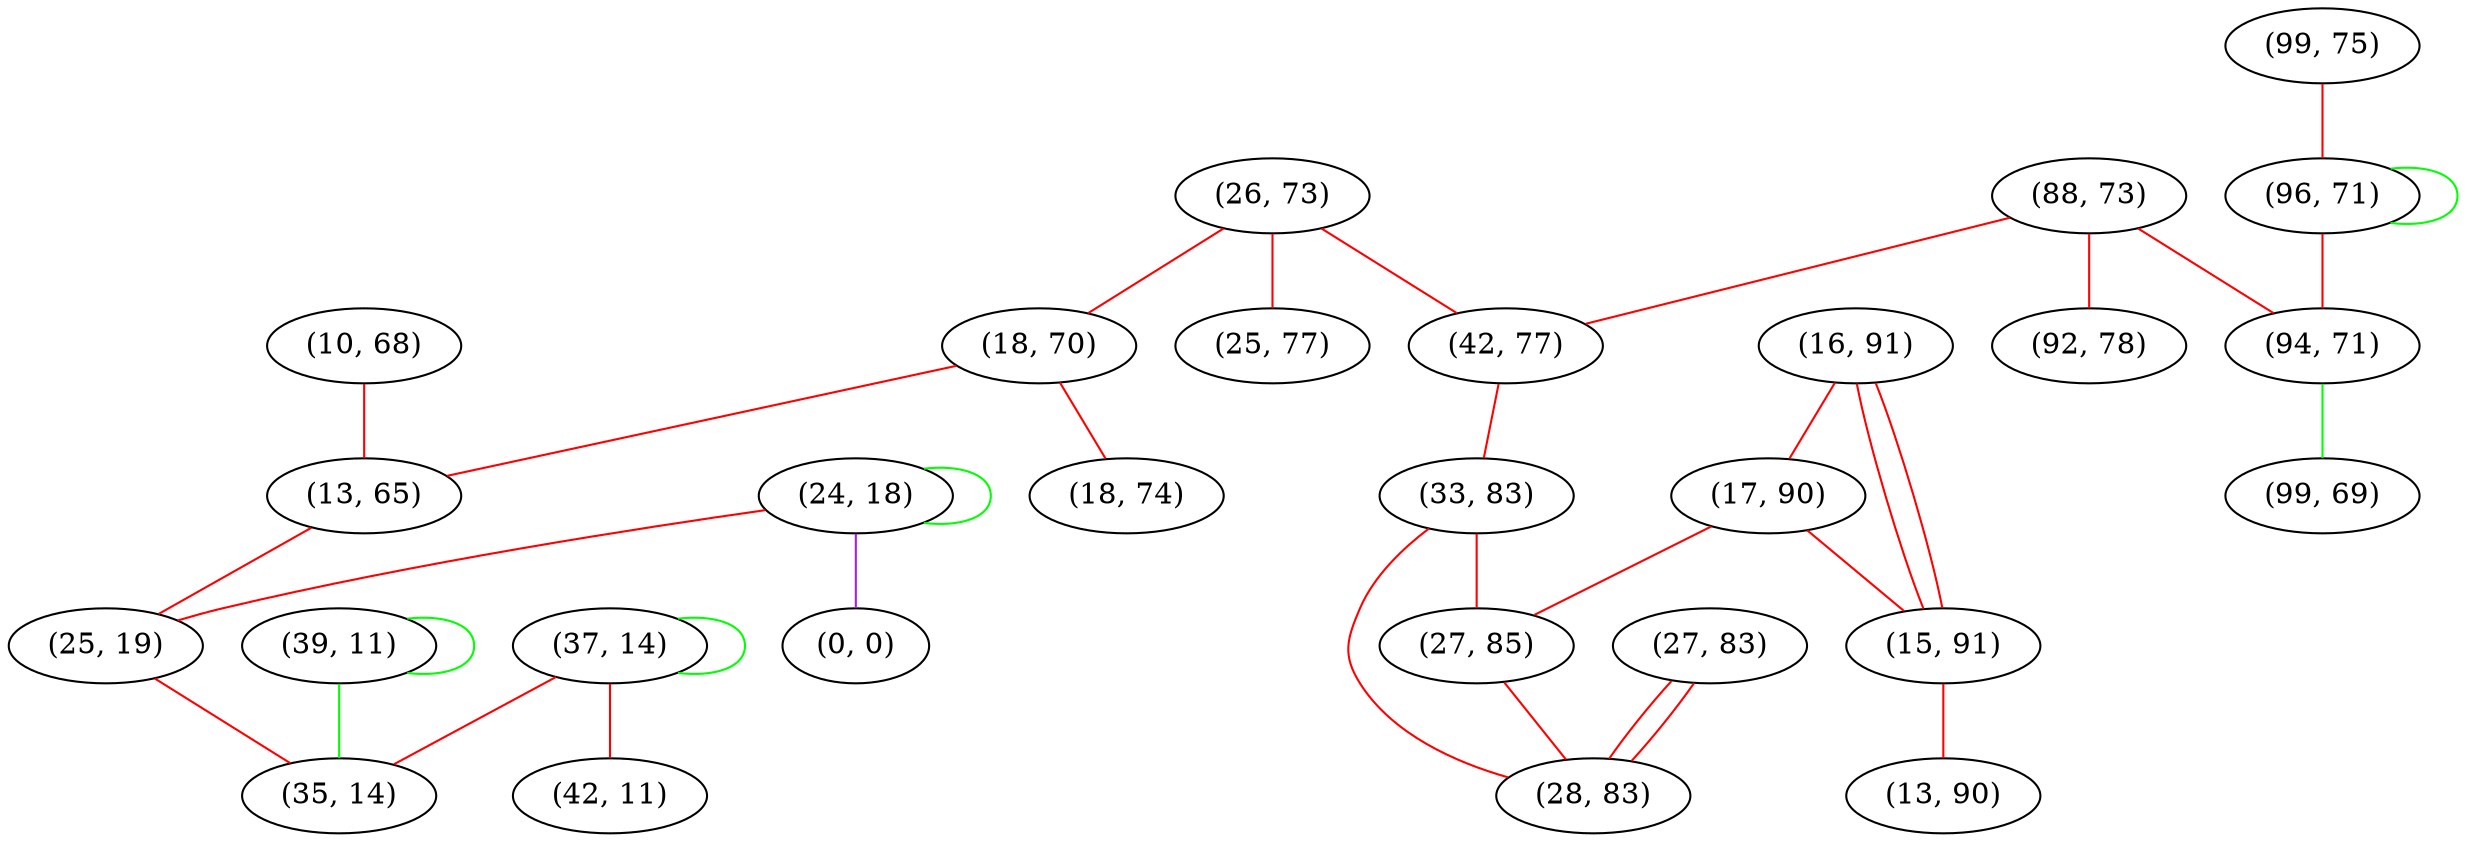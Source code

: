 graph "" {
"(10, 68)";
"(27, 83)";
"(26, 73)";
"(37, 14)";
"(18, 70)";
"(18, 74)";
"(88, 73)";
"(13, 65)";
"(42, 11)";
"(24, 18)";
"(42, 77)";
"(25, 19)";
"(99, 75)";
"(96, 71)";
"(25, 77)";
"(16, 91)";
"(33, 83)";
"(17, 90)";
"(39, 11)";
"(35, 14)";
"(15, 91)";
"(0, 0)";
"(27, 85)";
"(13, 90)";
"(92, 78)";
"(28, 83)";
"(94, 71)";
"(99, 69)";
"(10, 68)" -- "(13, 65)"  [color=red, key=0, weight=1];
"(27, 83)" -- "(28, 83)"  [color=red, key=0, weight=1];
"(27, 83)" -- "(28, 83)"  [color=red, key=1, weight=1];
"(26, 73)" -- "(25, 77)"  [color=red, key=0, weight=1];
"(26, 73)" -- "(42, 77)"  [color=red, key=0, weight=1];
"(26, 73)" -- "(18, 70)"  [color=red, key=0, weight=1];
"(37, 14)" -- "(37, 14)"  [color=green, key=0, weight=2];
"(37, 14)" -- "(42, 11)"  [color=red, key=0, weight=1];
"(37, 14)" -- "(35, 14)"  [color=red, key=0, weight=1];
"(18, 70)" -- "(13, 65)"  [color=red, key=0, weight=1];
"(18, 70)" -- "(18, 74)"  [color=red, key=0, weight=1];
"(88, 73)" -- "(42, 77)"  [color=red, key=0, weight=1];
"(88, 73)" -- "(94, 71)"  [color=red, key=0, weight=1];
"(88, 73)" -- "(92, 78)"  [color=red, key=0, weight=1];
"(13, 65)" -- "(25, 19)"  [color=red, key=0, weight=1];
"(24, 18)" -- "(25, 19)"  [color=red, key=0, weight=1];
"(24, 18)" -- "(24, 18)"  [color=green, key=0, weight=2];
"(24, 18)" -- "(0, 0)"  [color=purple, key=0, weight=4];
"(42, 77)" -- "(33, 83)"  [color=red, key=0, weight=1];
"(25, 19)" -- "(35, 14)"  [color=red, key=0, weight=1];
"(99, 75)" -- "(96, 71)"  [color=red, key=0, weight=1];
"(96, 71)" -- "(94, 71)"  [color=red, key=0, weight=1];
"(96, 71)" -- "(96, 71)"  [color=green, key=0, weight=2];
"(16, 91)" -- "(17, 90)"  [color=red, key=0, weight=1];
"(16, 91)" -- "(15, 91)"  [color=red, key=0, weight=1];
"(16, 91)" -- "(15, 91)"  [color=red, key=1, weight=1];
"(33, 83)" -- "(28, 83)"  [color=red, key=0, weight=1];
"(33, 83)" -- "(27, 85)"  [color=red, key=0, weight=1];
"(17, 90)" -- "(15, 91)"  [color=red, key=0, weight=1];
"(17, 90)" -- "(27, 85)"  [color=red, key=0, weight=1];
"(39, 11)" -- "(39, 11)"  [color=green, key=0, weight=2];
"(39, 11)" -- "(35, 14)"  [color=green, key=0, weight=2];
"(15, 91)" -- "(13, 90)"  [color=red, key=0, weight=1];
"(27, 85)" -- "(28, 83)"  [color=red, key=0, weight=1];
"(94, 71)" -- "(99, 69)"  [color=green, key=0, weight=2];
}
